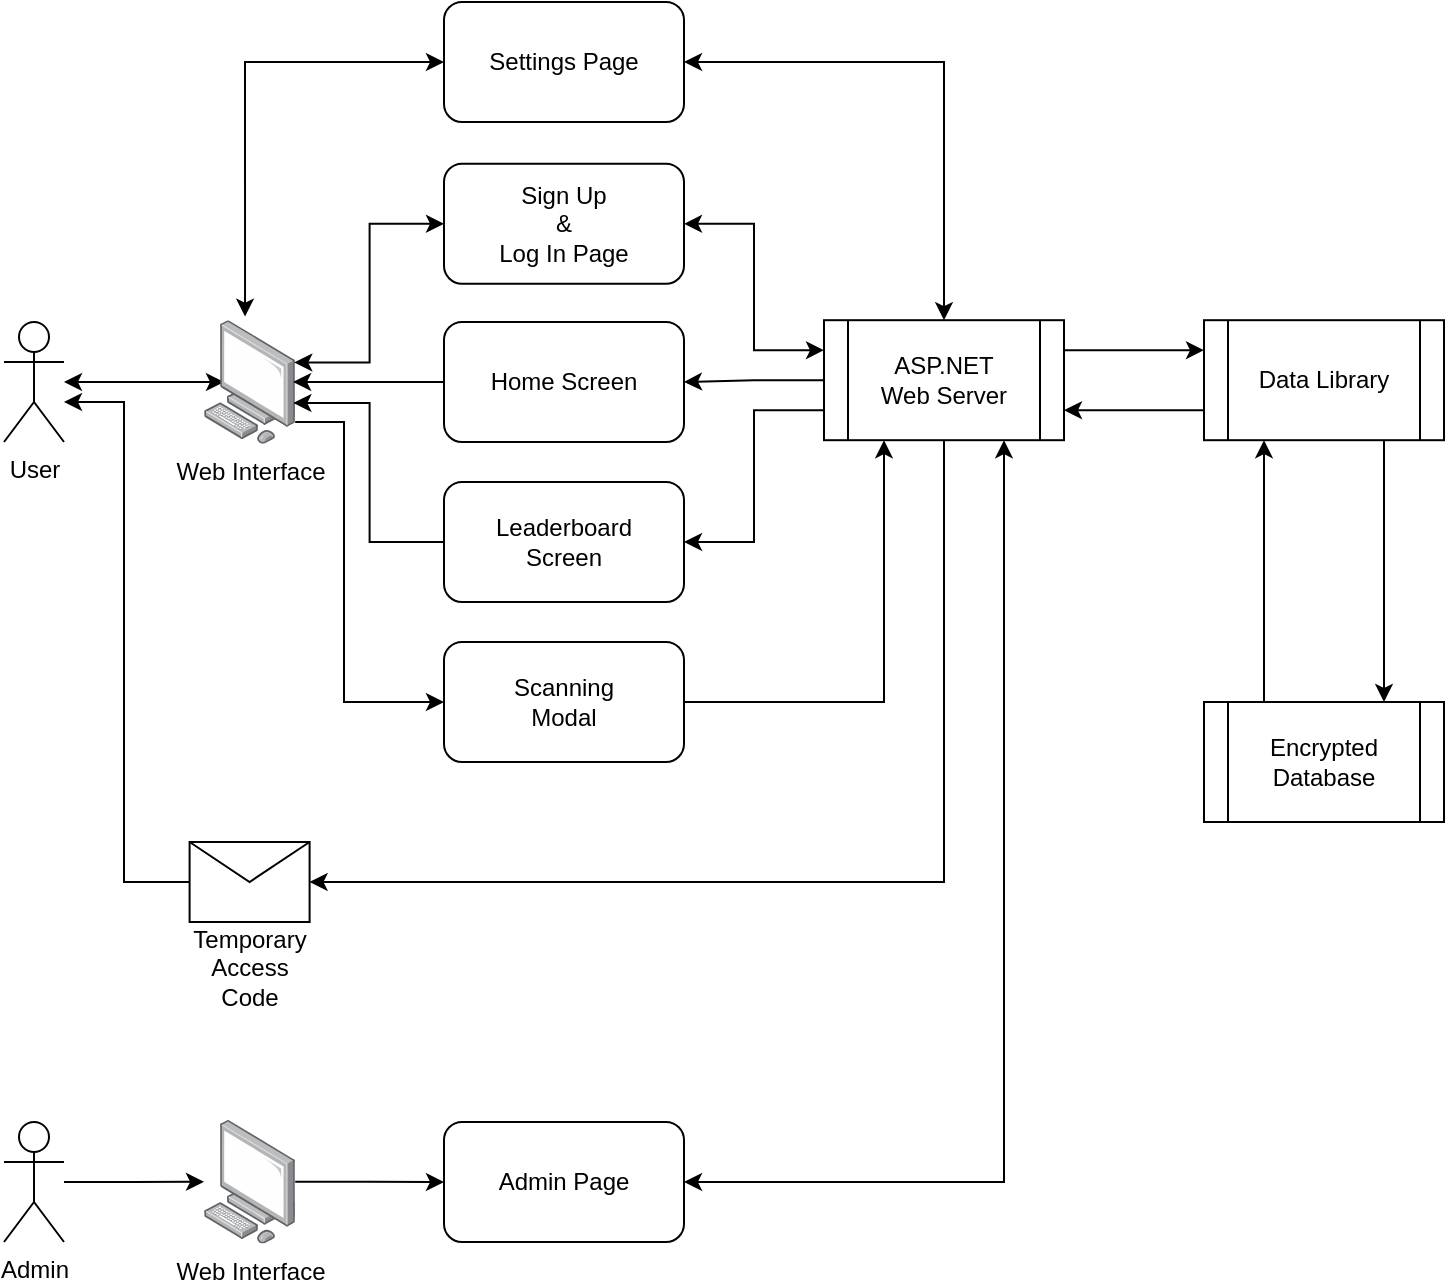 <mxfile version="16.5.1" type="device"><diagram id="bgz5qgJiS9DZH3RXXMbr" name="Page-1"><mxGraphModel dx="1475" dy="1329" grid="1" gridSize="10" guides="1" tooltips="1" connect="1" arrows="1" fold="1" page="1" pageScale="1" pageWidth="850" pageHeight="1100" math="0" shadow="0"><root><mxCell id="0"/><mxCell id="1" parent="0"/><mxCell id="bErEkBbnLgqJdImSchqu-3" style="edgeStyle=orthogonalEdgeStyle;rounded=0;orthogonalLoop=1;jettySize=auto;html=1;entryX=0.219;entryY=0.5;entryDx=0;entryDy=0;entryPerimeter=0;startArrow=classic;startFill=1;" edge="1" parent="1" source="bErEkBbnLgqJdImSchqu-1" target="bErEkBbnLgqJdImSchqu-2"><mxGeometry relative="1" as="geometry"/></mxCell><mxCell id="bErEkBbnLgqJdImSchqu-1" value="User" style="shape=umlActor;verticalLabelPosition=bottom;verticalAlign=top;html=1;outlineConnect=0;" vertex="1" parent="1"><mxGeometry x="65" y="200" width="30" height="60" as="geometry"/></mxCell><mxCell id="bErEkBbnLgqJdImSchqu-35" style="edgeStyle=orthogonalEdgeStyle;rounded=0;orthogonalLoop=1;jettySize=auto;html=1;entryX=0;entryY=0.5;entryDx=0;entryDy=0;startArrow=none;startFill=0;" edge="1" parent="1" source="bErEkBbnLgqJdImSchqu-2" target="bErEkBbnLgqJdImSchqu-34"><mxGeometry relative="1" as="geometry"><Array as="points"><mxPoint x="235" y="250"/><mxPoint x="235" y="390"/></Array></mxGeometry></mxCell><mxCell id="bErEkBbnLgqJdImSchqu-2" value="Web Interface" style="points=[];aspect=fixed;html=1;align=center;shadow=0;dashed=0;image;image=img/lib/allied_telesis/computer_and_terminals/Personal_Computer.svg;" vertex="1" parent="1"><mxGeometry x="165" y="199.1" width="45.6" height="61.8" as="geometry"/></mxCell><mxCell id="bErEkBbnLgqJdImSchqu-28" style="edgeStyle=orthogonalEdgeStyle;rounded=0;orthogonalLoop=1;jettySize=auto;html=1;exitX=0;exitY=0.5;exitDx=0;exitDy=0;entryX=0.99;entryY=0.342;entryDx=0;entryDy=0;entryPerimeter=0;startArrow=classic;startFill=1;" edge="1" parent="1" source="bErEkBbnLgqJdImSchqu-7" target="bErEkBbnLgqJdImSchqu-2"><mxGeometry relative="1" as="geometry"/></mxCell><mxCell id="bErEkBbnLgqJdImSchqu-7" value="Sign Up&lt;br&gt;&amp;amp;&lt;br&gt;Log In Page" style="rounded=1;whiteSpace=wrap;html=1;" vertex="1" parent="1"><mxGeometry x="285" y="120.9" width="120" height="60" as="geometry"/></mxCell><mxCell id="bErEkBbnLgqJdImSchqu-29" style="edgeStyle=orthogonalEdgeStyle;rounded=0;orthogonalLoop=1;jettySize=auto;html=1;exitX=0;exitY=0.5;exitDx=0;exitDy=0;entryX=0.977;entryY=0.499;entryDx=0;entryDy=0;entryPerimeter=0;" edge="1" parent="1" source="bErEkBbnLgqJdImSchqu-9" target="bErEkBbnLgqJdImSchqu-2"><mxGeometry relative="1" as="geometry"/></mxCell><mxCell id="bErEkBbnLgqJdImSchqu-9" value="Home Screen&lt;br&gt;" style="rounded=1;whiteSpace=wrap;html=1;" vertex="1" parent="1"><mxGeometry x="285" y="200" width="120" height="60" as="geometry"/></mxCell><mxCell id="bErEkBbnLgqJdImSchqu-31" style="edgeStyle=orthogonalEdgeStyle;rounded=0;orthogonalLoop=1;jettySize=auto;html=1;exitX=0;exitY=0.5;exitDx=0;exitDy=0;entryX=0.98;entryY=0.67;entryDx=0;entryDy=0;entryPerimeter=0;" edge="1" parent="1" source="bErEkBbnLgqJdImSchqu-11" target="bErEkBbnLgqJdImSchqu-2"><mxGeometry relative="1" as="geometry"/></mxCell><mxCell id="bErEkBbnLgqJdImSchqu-11" value="Leaderboard&lt;br&gt;Screen" style="rounded=1;whiteSpace=wrap;html=1;" vertex="1" parent="1"><mxGeometry x="285" y="280" width="120" height="60" as="geometry"/></mxCell><mxCell id="bErEkBbnLgqJdImSchqu-23" style="edgeStyle=orthogonalEdgeStyle;rounded=0;orthogonalLoop=1;jettySize=auto;html=1;exitX=1;exitY=0.25;exitDx=0;exitDy=0;entryX=0;entryY=0.25;entryDx=0;entryDy=0;" edge="1" parent="1" source="bErEkBbnLgqJdImSchqu-13" target="bErEkBbnLgqJdImSchqu-17"><mxGeometry relative="1" as="geometry"/></mxCell><mxCell id="bErEkBbnLgqJdImSchqu-24" style="edgeStyle=orthogonalEdgeStyle;rounded=0;orthogonalLoop=1;jettySize=auto;html=1;exitX=0;exitY=0.25;exitDx=0;exitDy=0;entryX=1;entryY=0.5;entryDx=0;entryDy=0;startArrow=classic;startFill=1;" edge="1" parent="1" source="bErEkBbnLgqJdImSchqu-13" target="bErEkBbnLgqJdImSchqu-7"><mxGeometry relative="1" as="geometry"><Array as="points"><mxPoint x="440" y="214"/><mxPoint x="440" y="151"/></Array></mxGeometry></mxCell><mxCell id="bErEkBbnLgqJdImSchqu-25" style="edgeStyle=orthogonalEdgeStyle;rounded=0;orthogonalLoop=1;jettySize=auto;html=1;exitX=0;exitY=0.5;exitDx=0;exitDy=0;entryX=1;entryY=0.5;entryDx=0;entryDy=0;" edge="1" parent="1" source="bErEkBbnLgqJdImSchqu-13" target="bErEkBbnLgqJdImSchqu-9"><mxGeometry relative="1" as="geometry"/></mxCell><mxCell id="bErEkBbnLgqJdImSchqu-26" style="edgeStyle=orthogonalEdgeStyle;rounded=0;orthogonalLoop=1;jettySize=auto;html=1;exitX=0;exitY=0.75;exitDx=0;exitDy=0;entryX=1;entryY=0.5;entryDx=0;entryDy=0;" edge="1" parent="1" source="bErEkBbnLgqJdImSchqu-13" target="bErEkBbnLgqJdImSchqu-11"><mxGeometry relative="1" as="geometry"/></mxCell><mxCell id="bErEkBbnLgqJdImSchqu-41" style="edgeStyle=orthogonalEdgeStyle;rounded=0;orthogonalLoop=1;jettySize=auto;html=1;exitX=0.5;exitY=1;exitDx=0;exitDy=0;entryX=1;entryY=0.5;entryDx=0;entryDy=0;startArrow=none;startFill=0;endArrow=classic;endFill=1;" edge="1" parent="1" source="bErEkBbnLgqJdImSchqu-13" target="bErEkBbnLgqJdImSchqu-40"><mxGeometry relative="1" as="geometry"/></mxCell><mxCell id="bErEkBbnLgqJdImSchqu-13" value="ASP.NET&lt;br&gt;Web Server" style="shape=process;whiteSpace=wrap;html=1;backgroundOutline=1;" vertex="1" parent="1"><mxGeometry x="475" y="199.1" width="120" height="60" as="geometry"/></mxCell><mxCell id="bErEkBbnLgqJdImSchqu-22" style="edgeStyle=orthogonalEdgeStyle;rounded=0;orthogonalLoop=1;jettySize=auto;html=1;exitX=0;exitY=0.75;exitDx=0;exitDy=0;entryX=1;entryY=0.75;entryDx=0;entryDy=0;" edge="1" parent="1" source="bErEkBbnLgqJdImSchqu-17" target="bErEkBbnLgqJdImSchqu-13"><mxGeometry relative="1" as="geometry"/></mxCell><mxCell id="bErEkBbnLgqJdImSchqu-54" style="edgeStyle=orthogonalEdgeStyle;rounded=0;orthogonalLoop=1;jettySize=auto;html=1;exitX=0.75;exitY=1;exitDx=0;exitDy=0;entryX=0.75;entryY=0;entryDx=0;entryDy=0;startArrow=none;startFill=0;endArrow=classic;endFill=1;" edge="1" parent="1" source="bErEkBbnLgqJdImSchqu-17" target="bErEkBbnLgqJdImSchqu-19"><mxGeometry relative="1" as="geometry"/></mxCell><mxCell id="bErEkBbnLgqJdImSchqu-17" value="Data Library" style="shape=process;whiteSpace=wrap;html=1;backgroundOutline=1;" vertex="1" parent="1"><mxGeometry x="665" y="199.1" width="120" height="60" as="geometry"/></mxCell><mxCell id="bErEkBbnLgqJdImSchqu-53" style="edgeStyle=orthogonalEdgeStyle;rounded=0;orthogonalLoop=1;jettySize=auto;html=1;exitX=0.25;exitY=0;exitDx=0;exitDy=0;entryX=0.25;entryY=1;entryDx=0;entryDy=0;startArrow=none;startFill=0;endArrow=classic;endFill=1;" edge="1" parent="1" source="bErEkBbnLgqJdImSchqu-19" target="bErEkBbnLgqJdImSchqu-17"><mxGeometry relative="1" as="geometry"/></mxCell><mxCell id="bErEkBbnLgqJdImSchqu-19" value="Encrypted&lt;br&gt;Database" style="shape=process;whiteSpace=wrap;html=1;backgroundOutline=1;" vertex="1" parent="1"><mxGeometry x="665" y="390" width="120" height="60" as="geometry"/></mxCell><mxCell id="bErEkBbnLgqJdImSchqu-38" style="edgeStyle=orthogonalEdgeStyle;rounded=0;orthogonalLoop=1;jettySize=auto;html=1;exitX=1;exitY=0.5;exitDx=0;exitDy=0;entryX=0.25;entryY=1;entryDx=0;entryDy=0;startArrow=none;startFill=0;" edge="1" parent="1" source="bErEkBbnLgqJdImSchqu-34" target="bErEkBbnLgqJdImSchqu-13"><mxGeometry relative="1" as="geometry"/></mxCell><mxCell id="bErEkBbnLgqJdImSchqu-34" value="Scanning&lt;br&gt;Modal" style="rounded=1;whiteSpace=wrap;html=1;" vertex="1" parent="1"><mxGeometry x="285" y="360" width="120" height="60" as="geometry"/></mxCell><mxCell id="bErEkBbnLgqJdImSchqu-42" style="edgeStyle=orthogonalEdgeStyle;rounded=0;orthogonalLoop=1;jettySize=auto;html=1;exitX=0;exitY=0.5;exitDx=0;exitDy=0;startArrow=none;startFill=0;endArrow=classic;endFill=1;" edge="1" parent="1" source="bErEkBbnLgqJdImSchqu-40" target="bErEkBbnLgqJdImSchqu-1"><mxGeometry relative="1" as="geometry"><Array as="points"><mxPoint x="125" y="480"/><mxPoint x="125" y="240"/></Array></mxGeometry></mxCell><mxCell id="bErEkBbnLgqJdImSchqu-40" value="&lt;br&gt;&lt;br&gt;&lt;br&gt;&lt;br&gt;&lt;br&gt;&lt;br&gt;Temporary Access Code" style="shape=message;html=1;whiteSpace=wrap;html=1;outlineConnect=0;" vertex="1" parent="1"><mxGeometry x="157.8" y="460" width="60" height="40" as="geometry"/></mxCell><mxCell id="bErEkBbnLgqJdImSchqu-51" value="" style="edgeStyle=orthogonalEdgeStyle;rounded=0;orthogonalLoop=1;jettySize=auto;html=1;startArrow=none;startFill=0;endArrow=classic;endFill=1;" edge="1" parent="1" source="bErEkBbnLgqJdImSchqu-43" target="bErEkBbnLgqJdImSchqu-50"><mxGeometry relative="1" as="geometry"/></mxCell><mxCell id="bErEkBbnLgqJdImSchqu-43" value="Admin" style="shape=umlActor;verticalLabelPosition=bottom;verticalAlign=top;html=1;outlineConnect=0;" vertex="1" parent="1"><mxGeometry x="65" y="600" width="30" height="60" as="geometry"/></mxCell><mxCell id="bErEkBbnLgqJdImSchqu-46" style="edgeStyle=orthogonalEdgeStyle;rounded=0;orthogonalLoop=1;jettySize=auto;html=1;exitX=1;exitY=0.5;exitDx=0;exitDy=0;entryX=0.75;entryY=1;entryDx=0;entryDy=0;startArrow=classic;startFill=1;endArrow=classic;endFill=1;" edge="1" parent="1" source="bErEkBbnLgqJdImSchqu-44" target="bErEkBbnLgqJdImSchqu-13"><mxGeometry relative="1" as="geometry"/></mxCell><mxCell id="bErEkBbnLgqJdImSchqu-44" value="Admin Page" style="rounded=1;whiteSpace=wrap;html=1;" vertex="1" parent="1"><mxGeometry x="285" y="600" width="120" height="60" as="geometry"/></mxCell><mxCell id="bErEkBbnLgqJdImSchqu-48" style="edgeStyle=orthogonalEdgeStyle;rounded=0;orthogonalLoop=1;jettySize=auto;html=1;exitX=1;exitY=0.5;exitDx=0;exitDy=0;entryX=0.5;entryY=0;entryDx=0;entryDy=0;startArrow=classic;startFill=1;endArrow=classic;endFill=1;" edge="1" parent="1" source="bErEkBbnLgqJdImSchqu-47" target="bErEkBbnLgqJdImSchqu-13"><mxGeometry relative="1" as="geometry"/></mxCell><mxCell id="bErEkBbnLgqJdImSchqu-49" style="edgeStyle=orthogonalEdgeStyle;rounded=0;orthogonalLoop=1;jettySize=auto;html=1;exitX=0;exitY=0.5;exitDx=0;exitDy=0;entryX=0.45;entryY=-0.029;entryDx=0;entryDy=0;entryPerimeter=0;startArrow=classic;startFill=1;endArrow=classic;endFill=1;" edge="1" parent="1" source="bErEkBbnLgqJdImSchqu-47" target="bErEkBbnLgqJdImSchqu-2"><mxGeometry relative="1" as="geometry"/></mxCell><mxCell id="bErEkBbnLgqJdImSchqu-47" value="Settings Page" style="rounded=1;whiteSpace=wrap;html=1;" vertex="1" parent="1"><mxGeometry x="285" y="40" width="120" height="60" as="geometry"/></mxCell><mxCell id="bErEkBbnLgqJdImSchqu-52" value="" style="edgeStyle=orthogonalEdgeStyle;rounded=0;orthogonalLoop=1;jettySize=auto;html=1;startArrow=none;startFill=0;endArrow=classic;endFill=1;" edge="1" parent="1" source="bErEkBbnLgqJdImSchqu-50" target="bErEkBbnLgqJdImSchqu-44"><mxGeometry relative="1" as="geometry"/></mxCell><mxCell id="bErEkBbnLgqJdImSchqu-50" value="Web Interface" style="points=[];aspect=fixed;html=1;align=center;shadow=0;dashed=0;image;image=img/lib/allied_telesis/computer_and_terminals/Personal_Computer.svg;" vertex="1" parent="1"><mxGeometry x="165" y="599" width="45.6" height="61.8" as="geometry"/></mxCell></root></mxGraphModel></diagram></mxfile>